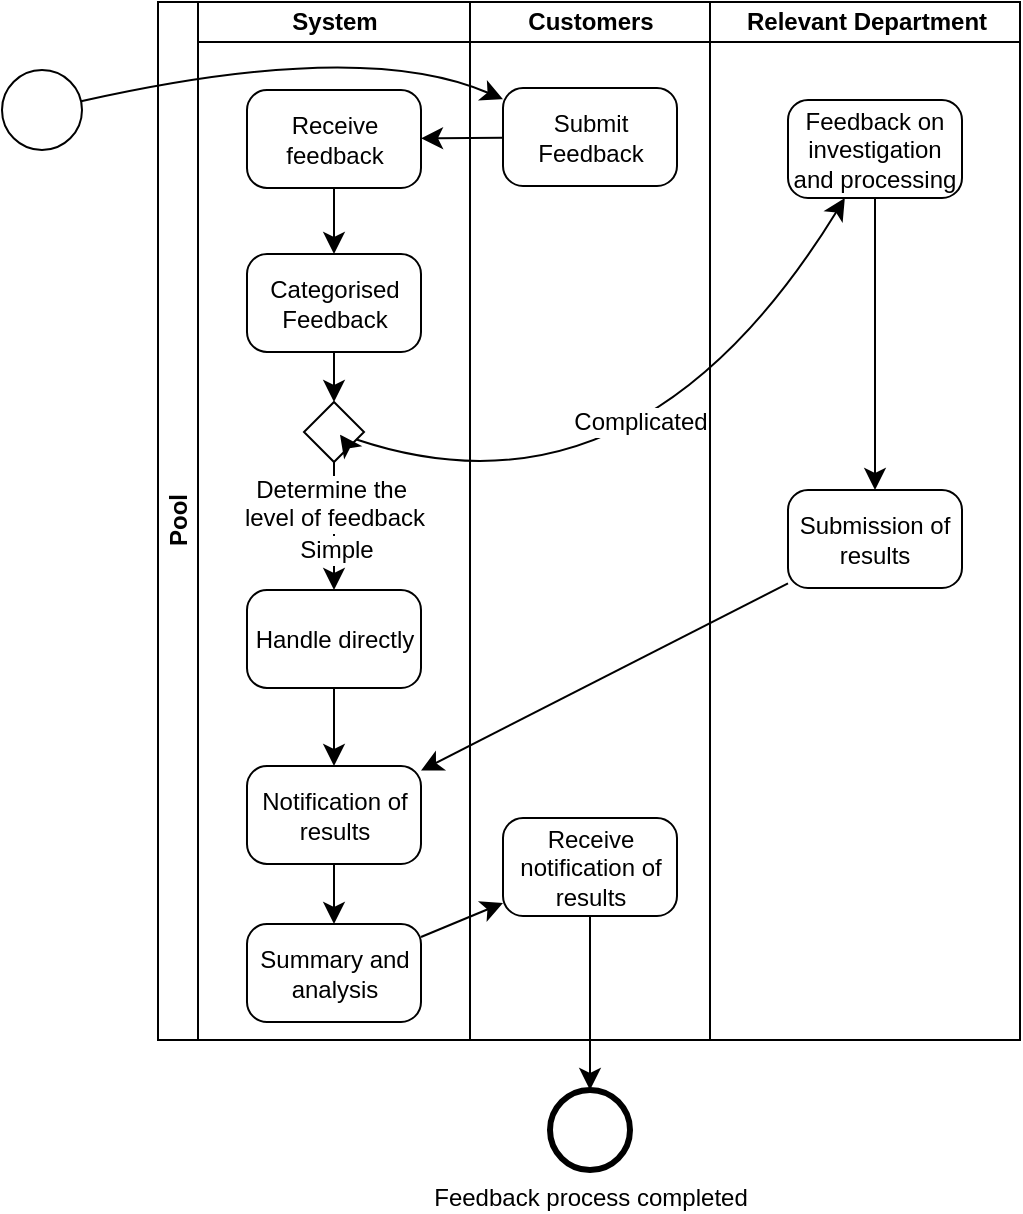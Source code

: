 <mxfile version="26.0.2">
  <diagram name="第 1 页" id="WlEOf4LmtDchegWvZ4aE">
    <mxGraphModel dx="957" dy="1210" grid="0" gridSize="10" guides="1" tooltips="1" connect="1" arrows="1" fold="1" page="0" pageScale="1" pageWidth="827" pageHeight="1169" math="0" shadow="0">
      <root>
        <mxCell id="0" />
        <mxCell id="1" parent="0" />
        <mxCell id="Yue5hBevSXrqed9OU2Ou-1" value="Pool" style="swimlane;html=1;childLayout=stackLayout;resizeParent=1;resizeParentMax=0;startSize=20;horizontal=0;horizontalStack=1;whiteSpace=wrap;" vertex="1" parent="1">
          <mxGeometry x="4" y="-74" width="431" height="519" as="geometry" />
        </mxCell>
        <mxCell id="Yue5hBevSXrqed9OU2Ou-2" value="System" style="swimlane;html=1;startSize=20;" vertex="1" parent="Yue5hBevSXrqed9OU2Ou-1">
          <mxGeometry x="20" width="136" height="519" as="geometry" />
        </mxCell>
        <mxCell id="Yue5hBevSXrqed9OU2Ou-17" style="edgeStyle=none;curved=1;rounded=0;orthogonalLoop=1;jettySize=auto;html=1;fontSize=12;startSize=8;endSize=8;" edge="1" parent="Yue5hBevSXrqed9OU2Ou-2" source="Yue5hBevSXrqed9OU2Ou-8" target="Yue5hBevSXrqed9OU2Ou-12">
          <mxGeometry relative="1" as="geometry" />
        </mxCell>
        <mxCell id="Yue5hBevSXrqed9OU2Ou-8" value="Receive feedback" style="points=[[0.25,0,0],[0.5,0,0],[0.75,0,0],[1,0.25,0],[1,0.5,0],[1,0.75,0],[0.75,1,0],[0.5,1,0],[0.25,1,0],[0,0.75,0],[0,0.5,0],[0,0.25,0]];shape=mxgraph.bpmn.task;whiteSpace=wrap;rectStyle=rounded;size=10;html=1;container=1;expand=0;collapsible=0;taskMarker=abstract;" vertex="1" parent="Yue5hBevSXrqed9OU2Ou-2">
          <mxGeometry x="24.5" y="44" width="87" height="49" as="geometry" />
        </mxCell>
        <mxCell id="Yue5hBevSXrqed9OU2Ou-11" value="Summary and analysis" style="points=[[0.25,0,0],[0.5,0,0],[0.75,0,0],[1,0.25,0],[1,0.5,0],[1,0.75,0],[0.75,1,0],[0.5,1,0],[0.25,1,0],[0,0.75,0],[0,0.5,0],[0,0.25,0]];shape=mxgraph.bpmn.task;whiteSpace=wrap;rectStyle=rounded;size=10;html=1;container=1;expand=0;collapsible=0;taskMarker=abstract;" vertex="1" parent="Yue5hBevSXrqed9OU2Ou-2">
          <mxGeometry x="24.5" y="461" width="87" height="49" as="geometry" />
        </mxCell>
        <mxCell id="Yue5hBevSXrqed9OU2Ou-20" style="edgeStyle=none;curved=1;rounded=0;orthogonalLoop=1;jettySize=auto;html=1;fontSize=12;startSize=8;endSize=8;" edge="1" parent="Yue5hBevSXrqed9OU2Ou-2" source="Yue5hBevSXrqed9OU2Ou-12" target="Yue5hBevSXrqed9OU2Ou-18">
          <mxGeometry relative="1" as="geometry" />
        </mxCell>
        <mxCell id="Yue5hBevSXrqed9OU2Ou-12" value="Categorised Feedback" style="points=[[0.25,0,0],[0.5,0,0],[0.75,0,0],[1,0.25,0],[1,0.5,0],[1,0.75,0],[0.75,1,0],[0.5,1,0],[0.25,1,0],[0,0.75,0],[0,0.5,0],[0,0.25,0]];shape=mxgraph.bpmn.task;whiteSpace=wrap;rectStyle=rounded;size=10;html=1;container=1;expand=0;collapsible=0;taskMarker=abstract;" vertex="1" parent="Yue5hBevSXrqed9OU2Ou-2">
          <mxGeometry x="24.5" y="126" width="87" height="49" as="geometry" />
        </mxCell>
        <mxCell id="Yue5hBevSXrqed9OU2Ou-27" style="edgeStyle=none;curved=1;rounded=0;orthogonalLoop=1;jettySize=auto;html=1;fontSize=12;startSize=8;endSize=8;" edge="1" parent="Yue5hBevSXrqed9OU2Ou-2" source="Yue5hBevSXrqed9OU2Ou-18" target="Yue5hBevSXrqed9OU2Ou-25">
          <mxGeometry relative="1" as="geometry" />
        </mxCell>
        <mxCell id="Yue5hBevSXrqed9OU2Ou-28" value="Simple" style="edgeLabel;html=1;align=center;verticalAlign=middle;resizable=0;points=[];fontSize=12;" vertex="1" connectable="0" parent="Yue5hBevSXrqed9OU2Ou-27">
          <mxGeometry x="0.365" y="1" relative="1" as="geometry">
            <mxPoint as="offset" />
          </mxGeometry>
        </mxCell>
        <mxCell id="Yue5hBevSXrqed9OU2Ou-18" value="Determine the&amp;nbsp;&lt;div&gt;level of feedback&lt;/div&gt;" style="points=[[0.25,0.25,0],[0.5,0,0],[0.75,0.25,0],[1,0.5,0],[0.75,0.75,0],[0.5,1,0],[0.25,0.75,0],[0,0.5,0]];shape=mxgraph.bpmn.gateway2;html=1;verticalLabelPosition=bottom;labelBackgroundColor=#ffffff;verticalAlign=top;align=center;perimeter=rhombusPerimeter;outlineConnect=0;outline=none;symbol=none;" vertex="1" parent="Yue5hBevSXrqed9OU2Ou-2">
          <mxGeometry x="53" y="200" width="30" height="30" as="geometry" />
        </mxCell>
        <mxCell id="Yue5hBevSXrqed9OU2Ou-29" style="edgeStyle=none;curved=1;rounded=0;orthogonalLoop=1;jettySize=auto;html=1;fontSize=12;startSize=8;endSize=8;" edge="1" parent="Yue5hBevSXrqed9OU2Ou-2" source="Yue5hBevSXrqed9OU2Ou-25" target="Yue5hBevSXrqed9OU2Ou-10">
          <mxGeometry relative="1" as="geometry" />
        </mxCell>
        <mxCell id="Yue5hBevSXrqed9OU2Ou-25" value="Handle directly" style="points=[[0.25,0,0],[0.5,0,0],[0.75,0,0],[1,0.25,0],[1,0.5,0],[1,0.75,0],[0.75,1,0],[0.5,1,0],[0.25,1,0],[0,0.75,0],[0,0.5,0],[0,0.25,0]];shape=mxgraph.bpmn.task;whiteSpace=wrap;rectStyle=rounded;size=10;html=1;container=1;expand=0;collapsible=0;taskMarker=abstract;" vertex="1" parent="Yue5hBevSXrqed9OU2Ou-2">
          <mxGeometry x="24.5" y="294" width="87" height="49" as="geometry" />
        </mxCell>
        <mxCell id="Yue5hBevSXrqed9OU2Ou-26" style="edgeStyle=none;curved=1;rounded=0;orthogonalLoop=1;jettySize=auto;html=1;exitX=0.75;exitY=0.75;exitDx=0;exitDy=0;exitPerimeter=0;entryX=0.6;entryY=0.544;entryDx=0;entryDy=0;entryPerimeter=0;fontSize=12;startSize=8;endSize=8;" edge="1" parent="Yue5hBevSXrqed9OU2Ou-2" source="Yue5hBevSXrqed9OU2Ou-18" target="Yue5hBevSXrqed9OU2Ou-18">
          <mxGeometry relative="1" as="geometry" />
        </mxCell>
        <mxCell id="Yue5hBevSXrqed9OU2Ou-30" style="edgeStyle=none;curved=1;rounded=0;orthogonalLoop=1;jettySize=auto;html=1;fontSize=12;startSize=8;endSize=8;" edge="1" parent="Yue5hBevSXrqed9OU2Ou-2" source="Yue5hBevSXrqed9OU2Ou-10" target="Yue5hBevSXrqed9OU2Ou-11">
          <mxGeometry relative="1" as="geometry" />
        </mxCell>
        <mxCell id="Yue5hBevSXrqed9OU2Ou-10" value="Notification of results" style="points=[[0.25,0,0],[0.5,0,0],[0.75,0,0],[1,0.25,0],[1,0.5,0],[1,0.75,0],[0.75,1,0],[0.5,1,0],[0.25,1,0],[0,0.75,0],[0,0.5,0],[0,0.25,0]];shape=mxgraph.bpmn.task;whiteSpace=wrap;rectStyle=rounded;size=10;html=1;container=1;expand=0;collapsible=0;taskMarker=abstract;" vertex="1" parent="Yue5hBevSXrqed9OU2Ou-2">
          <mxGeometry x="24.5" y="382" width="87" height="49" as="geometry" />
        </mxCell>
        <mxCell id="Yue5hBevSXrqed9OU2Ou-3" value="Customers" style="swimlane;html=1;startSize=20;" vertex="1" parent="Yue5hBevSXrqed9OU2Ou-1">
          <mxGeometry x="156" width="120" height="519" as="geometry" />
        </mxCell>
        <mxCell id="Yue5hBevSXrqed9OU2Ou-6" value="Submit Feedback" style="points=[[0.25,0,0],[0.5,0,0],[0.75,0,0],[1,0.25,0],[1,0.5,0],[1,0.75,0],[0.75,1,0],[0.5,1,0],[0.25,1,0],[0,0.75,0],[0,0.5,0],[0,0.25,0]];shape=mxgraph.bpmn.task;whiteSpace=wrap;rectStyle=rounded;size=10;html=1;container=1;expand=0;collapsible=0;taskMarker=abstract;" vertex="1" parent="Yue5hBevSXrqed9OU2Ou-3">
          <mxGeometry x="16.5" y="43" width="87" height="49" as="geometry" />
        </mxCell>
        <mxCell id="Yue5hBevSXrqed9OU2Ou-7" value="Receive notification of results" style="points=[[0.25,0,0],[0.5,0,0],[0.75,0,0],[1,0.25,0],[1,0.5,0],[1,0.75,0],[0.75,1,0],[0.5,1,0],[0.25,1,0],[0,0.75,0],[0,0.5,0],[0,0.25,0]];shape=mxgraph.bpmn.task;whiteSpace=wrap;rectStyle=rounded;size=10;html=1;container=1;expand=0;collapsible=0;taskMarker=abstract;" vertex="1" parent="Yue5hBevSXrqed9OU2Ou-3">
          <mxGeometry x="16.5" y="408" width="87" height="49" as="geometry" />
        </mxCell>
        <mxCell id="Yue5hBevSXrqed9OU2Ou-4" value="Relevant Department" style="swimlane;html=1;startSize=20;" vertex="1" parent="Yue5hBevSXrqed9OU2Ou-1">
          <mxGeometry x="276" width="155" height="519" as="geometry" />
        </mxCell>
        <mxCell id="Yue5hBevSXrqed9OU2Ou-23" style="edgeStyle=none;curved=1;rounded=0;orthogonalLoop=1;jettySize=auto;html=1;fontSize=12;startSize=8;endSize=8;" edge="1" parent="Yue5hBevSXrqed9OU2Ou-4" source="Yue5hBevSXrqed9OU2Ou-13" target="Yue5hBevSXrqed9OU2Ou-14">
          <mxGeometry relative="1" as="geometry" />
        </mxCell>
        <mxCell id="Yue5hBevSXrqed9OU2Ou-13" value="Feedback on investigation and processing" style="points=[[0.25,0,0],[0.5,0,0],[0.75,0,0],[1,0.25,0],[1,0.5,0],[1,0.75,0],[0.75,1,0],[0.5,1,0],[0.25,1,0],[0,0.75,0],[0,0.5,0],[0,0.25,0]];shape=mxgraph.bpmn.task;whiteSpace=wrap;rectStyle=rounded;size=10;html=1;container=1;expand=0;collapsible=0;taskMarker=abstract;" vertex="1" parent="Yue5hBevSXrqed9OU2Ou-4">
          <mxGeometry x="39" y="49" width="87" height="49" as="geometry" />
        </mxCell>
        <mxCell id="Yue5hBevSXrqed9OU2Ou-14" value="Submission of results" style="points=[[0.25,0,0],[0.5,0,0],[0.75,0,0],[1,0.25,0],[1,0.5,0],[1,0.75,0],[0.75,1,0],[0.5,1,0],[0.25,1,0],[0,0.75,0],[0,0.5,0],[0,0.25,0]];shape=mxgraph.bpmn.task;whiteSpace=wrap;rectStyle=rounded;size=10;html=1;container=1;expand=0;collapsible=0;taskMarker=abstract;" vertex="1" parent="Yue5hBevSXrqed9OU2Ou-4">
          <mxGeometry x="39" y="244" width="87" height="49" as="geometry" />
        </mxCell>
        <mxCell id="Yue5hBevSXrqed9OU2Ou-16" style="edgeStyle=none;curved=1;rounded=0;orthogonalLoop=1;jettySize=auto;html=1;fontSize=12;startSize=8;endSize=8;" edge="1" parent="Yue5hBevSXrqed9OU2Ou-1" source="Yue5hBevSXrqed9OU2Ou-6" target="Yue5hBevSXrqed9OU2Ou-8">
          <mxGeometry relative="1" as="geometry" />
        </mxCell>
        <mxCell id="Yue5hBevSXrqed9OU2Ou-21" style="edgeStyle=none;curved=1;rounded=0;orthogonalLoop=1;jettySize=auto;html=1;fontSize=12;startSize=8;endSize=8;" edge="1" parent="Yue5hBevSXrqed9OU2Ou-1" source="Yue5hBevSXrqed9OU2Ou-18" target="Yue5hBevSXrqed9OU2Ou-13">
          <mxGeometry relative="1" as="geometry">
            <Array as="points">
              <mxPoint x="240" y="266" />
            </Array>
          </mxGeometry>
        </mxCell>
        <mxCell id="Yue5hBevSXrqed9OU2Ou-22" value="Complicated" style="edgeLabel;html=1;align=center;verticalAlign=middle;resizable=0;points=[];fontSize=12;" vertex="1" connectable="0" parent="Yue5hBevSXrqed9OU2Ou-21">
          <mxGeometry x="0.136" y="30" relative="1" as="geometry">
            <mxPoint x="1" as="offset" />
          </mxGeometry>
        </mxCell>
        <mxCell id="Yue5hBevSXrqed9OU2Ou-24" style="edgeStyle=none;curved=1;rounded=0;orthogonalLoop=1;jettySize=auto;html=1;fontSize=12;startSize=8;endSize=8;" edge="1" parent="Yue5hBevSXrqed9OU2Ou-1" source="Yue5hBevSXrqed9OU2Ou-14" target="Yue5hBevSXrqed9OU2Ou-10">
          <mxGeometry relative="1" as="geometry" />
        </mxCell>
        <mxCell id="Yue5hBevSXrqed9OU2Ou-31" style="edgeStyle=none;curved=1;rounded=0;orthogonalLoop=1;jettySize=auto;html=1;fontSize=12;startSize=8;endSize=8;" edge="1" parent="Yue5hBevSXrqed9OU2Ou-1" source="Yue5hBevSXrqed9OU2Ou-11" target="Yue5hBevSXrqed9OU2Ou-7">
          <mxGeometry relative="1" as="geometry" />
        </mxCell>
        <mxCell id="Yue5hBevSXrqed9OU2Ou-15" style="edgeStyle=none;curved=1;rounded=0;orthogonalLoop=1;jettySize=auto;html=1;fontSize=12;startSize=8;endSize=8;" edge="1" parent="1" source="Yue5hBevSXrqed9OU2Ou-5" target="Yue5hBevSXrqed9OU2Ou-6">
          <mxGeometry relative="1" as="geometry">
            <Array as="points">
              <mxPoint x="106" y="-56" />
            </Array>
          </mxGeometry>
        </mxCell>
        <mxCell id="Yue5hBevSXrqed9OU2Ou-5" value="" style="points=[[0.145,0.145,0],[0.5,0,0],[0.855,0.145,0],[1,0.5,0],[0.855,0.855,0],[0.5,1,0],[0.145,0.855,0],[0,0.5,0]];shape=mxgraph.bpmn.event;html=1;verticalLabelPosition=bottom;labelBackgroundColor=#ffffff;verticalAlign=top;align=center;perimeter=ellipsePerimeter;outlineConnect=0;aspect=fixed;outline=standard;symbol=general;" vertex="1" parent="1">
          <mxGeometry x="-74" y="-40" width="40" height="40" as="geometry" />
        </mxCell>
        <mxCell id="Yue5hBevSXrqed9OU2Ou-32" value="Feedback process completed" style="points=[[0.145,0.145,0],[0.5,0,0],[0.855,0.145,0],[1,0.5,0],[0.855,0.855,0],[0.5,1,0],[0.145,0.855,0],[0,0.5,0]];shape=mxgraph.bpmn.event;html=1;verticalLabelPosition=bottom;labelBackgroundColor=#ffffff;verticalAlign=top;align=center;perimeter=ellipsePerimeter;outlineConnect=0;aspect=fixed;outline=end;symbol=terminate2;" vertex="1" parent="1">
          <mxGeometry x="200" y="470" width="40" height="40" as="geometry" />
        </mxCell>
        <mxCell id="Yue5hBevSXrqed9OU2Ou-33" style="edgeStyle=none;curved=1;rounded=0;orthogonalLoop=1;jettySize=auto;html=1;fontSize=12;startSize=8;endSize=8;" edge="1" parent="1" source="Yue5hBevSXrqed9OU2Ou-7" target="Yue5hBevSXrqed9OU2Ou-32">
          <mxGeometry relative="1" as="geometry" />
        </mxCell>
      </root>
    </mxGraphModel>
  </diagram>
</mxfile>
